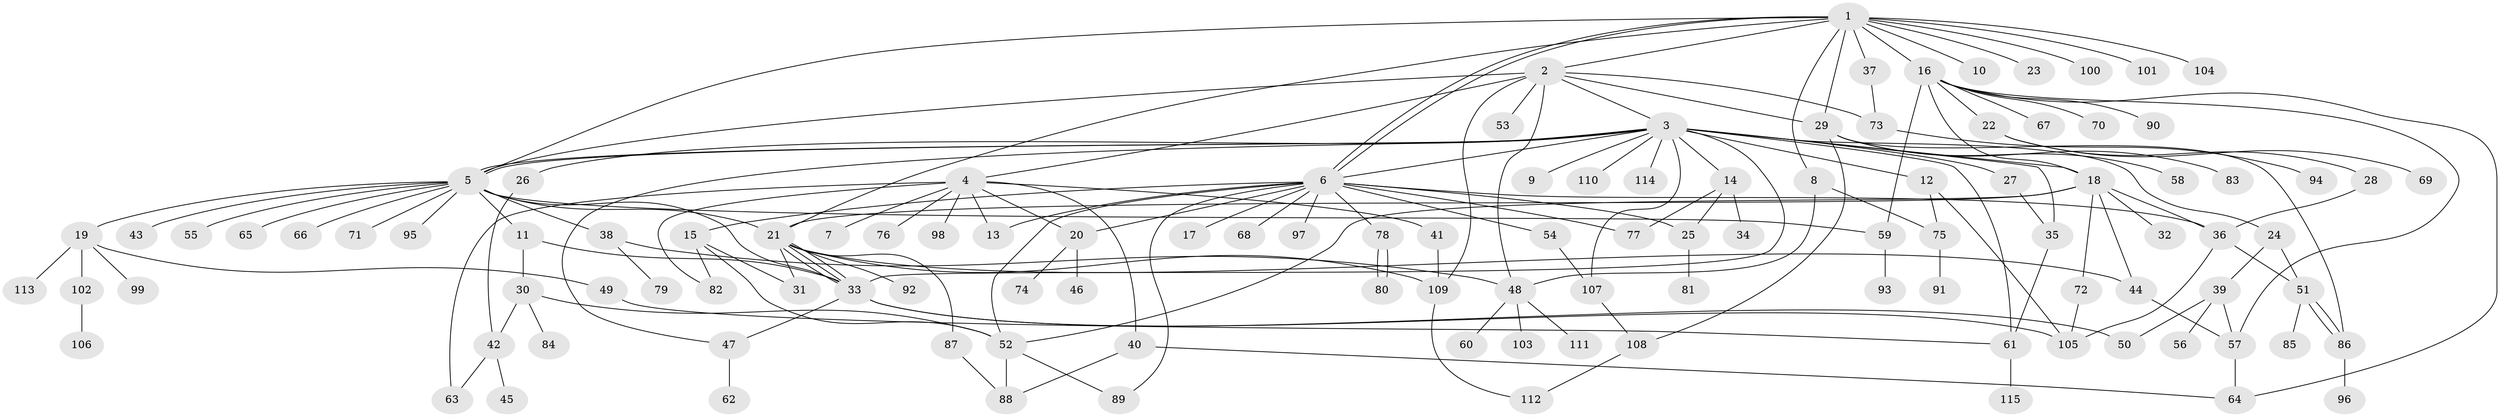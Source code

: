 // coarse degree distribution, {15: 0.017543859649122806, 1: 0.7017543859649122, 2: 0.08771929824561403, 7: 0.017543859649122806, 5: 0.017543859649122806, 12: 0.017543859649122806, 4: 0.05263157894736842, 6: 0.017543859649122806, 3: 0.017543859649122806, 10: 0.03508771929824561, 16: 0.017543859649122806}
// Generated by graph-tools (version 1.1) at 2025/51/03/04/25 21:51:58]
// undirected, 115 vertices, 171 edges
graph export_dot {
graph [start="1"]
  node [color=gray90,style=filled];
  1;
  2;
  3;
  4;
  5;
  6;
  7;
  8;
  9;
  10;
  11;
  12;
  13;
  14;
  15;
  16;
  17;
  18;
  19;
  20;
  21;
  22;
  23;
  24;
  25;
  26;
  27;
  28;
  29;
  30;
  31;
  32;
  33;
  34;
  35;
  36;
  37;
  38;
  39;
  40;
  41;
  42;
  43;
  44;
  45;
  46;
  47;
  48;
  49;
  50;
  51;
  52;
  53;
  54;
  55;
  56;
  57;
  58;
  59;
  60;
  61;
  62;
  63;
  64;
  65;
  66;
  67;
  68;
  69;
  70;
  71;
  72;
  73;
  74;
  75;
  76;
  77;
  78;
  79;
  80;
  81;
  82;
  83;
  84;
  85;
  86;
  87;
  88;
  89;
  90;
  91;
  92;
  93;
  94;
  95;
  96;
  97;
  98;
  99;
  100;
  101;
  102;
  103;
  104;
  105;
  106;
  107;
  108;
  109;
  110;
  111;
  112;
  113;
  114;
  115;
  1 -- 2;
  1 -- 5;
  1 -- 6;
  1 -- 6;
  1 -- 8;
  1 -- 10;
  1 -- 16;
  1 -- 21;
  1 -- 23;
  1 -- 29;
  1 -- 37;
  1 -- 100;
  1 -- 101;
  1 -- 104;
  2 -- 3;
  2 -- 4;
  2 -- 5;
  2 -- 29;
  2 -- 48;
  2 -- 53;
  2 -- 73;
  2 -- 109;
  3 -- 5;
  3 -- 5;
  3 -- 6;
  3 -- 9;
  3 -- 12;
  3 -- 14;
  3 -- 18;
  3 -- 24;
  3 -- 26;
  3 -- 27;
  3 -- 33;
  3 -- 35;
  3 -- 47;
  3 -- 61;
  3 -- 107;
  3 -- 110;
  3 -- 114;
  4 -- 7;
  4 -- 13;
  4 -- 20;
  4 -- 40;
  4 -- 41;
  4 -- 63;
  4 -- 76;
  4 -- 82;
  4 -- 98;
  5 -- 11;
  5 -- 19;
  5 -- 21;
  5 -- 33;
  5 -- 38;
  5 -- 43;
  5 -- 55;
  5 -- 59;
  5 -- 65;
  5 -- 66;
  5 -- 71;
  5 -- 95;
  6 -- 13;
  6 -- 15;
  6 -- 17;
  6 -- 20;
  6 -- 25;
  6 -- 36;
  6 -- 52;
  6 -- 54;
  6 -- 68;
  6 -- 77;
  6 -- 78;
  6 -- 89;
  6 -- 97;
  8 -- 48;
  8 -- 75;
  11 -- 30;
  11 -- 33;
  12 -- 75;
  12 -- 105;
  14 -- 25;
  14 -- 34;
  14 -- 77;
  15 -- 31;
  15 -- 52;
  15 -- 82;
  16 -- 18;
  16 -- 22;
  16 -- 57;
  16 -- 59;
  16 -- 64;
  16 -- 67;
  16 -- 70;
  16 -- 90;
  18 -- 21;
  18 -- 32;
  18 -- 36;
  18 -- 44;
  18 -- 52;
  18 -- 72;
  19 -- 49;
  19 -- 99;
  19 -- 102;
  19 -- 113;
  20 -- 46;
  20 -- 74;
  21 -- 31;
  21 -- 33;
  21 -- 33;
  21 -- 33;
  21 -- 44;
  21 -- 87;
  21 -- 92;
  21 -- 109;
  22 -- 28;
  22 -- 69;
  24 -- 39;
  24 -- 51;
  25 -- 81;
  26 -- 42;
  27 -- 35;
  28 -- 36;
  29 -- 58;
  29 -- 83;
  29 -- 86;
  29 -- 108;
  30 -- 42;
  30 -- 52;
  30 -- 84;
  33 -- 47;
  33 -- 50;
  33 -- 105;
  35 -- 61;
  36 -- 51;
  36 -- 105;
  37 -- 73;
  38 -- 48;
  38 -- 79;
  39 -- 50;
  39 -- 56;
  39 -- 57;
  40 -- 64;
  40 -- 88;
  41 -- 109;
  42 -- 45;
  42 -- 63;
  44 -- 57;
  47 -- 62;
  48 -- 60;
  48 -- 103;
  48 -- 111;
  49 -- 61;
  51 -- 85;
  51 -- 86;
  51 -- 86;
  52 -- 88;
  52 -- 89;
  54 -- 107;
  57 -- 64;
  59 -- 93;
  61 -- 115;
  72 -- 105;
  73 -- 94;
  75 -- 91;
  78 -- 80;
  78 -- 80;
  86 -- 96;
  87 -- 88;
  102 -- 106;
  107 -- 108;
  108 -- 112;
  109 -- 112;
}
